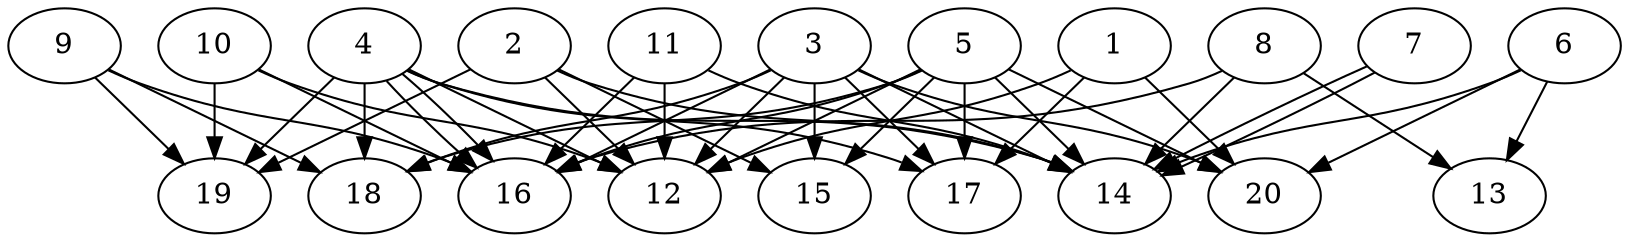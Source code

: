 // DAG automatically generated by daggen at Tue Jul 23 14:34:08 2019
// ./daggen --dot -n 20 --ccr 0.3 --fat 0.7 --regular 0.5 --density 0.8 --mindata 5242880 --maxdata 52428800 
digraph G {
  1 [size="114237440", alpha="0.02", expect_size="34271232"] 
  1 -> 12 [size ="34271232"]
  1 -> 17 [size ="34271232"]
  1 -> 20 [size ="34271232"]
  2 [size="119309653", alpha="0.09", expect_size="35792896"] 
  2 -> 12 [size ="35792896"]
  2 -> 14 [size ="35792896"]
  2 -> 15 [size ="35792896"]
  2 -> 19 [size ="35792896"]
  3 [size="20340053", alpha="0.14", expect_size="6102016"] 
  3 -> 12 [size ="6102016"]
  3 -> 14 [size ="6102016"]
  3 -> 15 [size ="6102016"]
  3 -> 16 [size ="6102016"]
  3 -> 17 [size ="6102016"]
  3 -> 18 [size ="6102016"]
  3 -> 20 [size ="6102016"]
  4 [size="26938027", alpha="0.03", expect_size="8081408"] 
  4 -> 12 [size ="8081408"]
  4 -> 14 [size ="8081408"]
  4 -> 16 [size ="8081408"]
  4 -> 16 [size ="8081408"]
  4 -> 17 [size ="8081408"]
  4 -> 18 [size ="8081408"]
  4 -> 19 [size ="8081408"]
  5 [size="147264853", alpha="0.04", expect_size="44179456"] 
  5 -> 12 [size ="44179456"]
  5 -> 14 [size ="44179456"]
  5 -> 15 [size ="44179456"]
  5 -> 16 [size ="44179456"]
  5 -> 17 [size ="44179456"]
  5 -> 18 [size ="44179456"]
  5 -> 20 [size ="44179456"]
  6 [size="172806827", alpha="0.18", expect_size="51842048"] 
  6 -> 13 [size ="51842048"]
  6 -> 14 [size ="51842048"]
  6 -> 20 [size ="51842048"]
  7 [size="79121067", alpha="0.18", expect_size="23736320"] 
  7 -> 14 [size ="23736320"]
  7 -> 14 [size ="23736320"]
  8 [size="120971947", alpha="0.08", expect_size="36291584"] 
  8 -> 13 [size ="36291584"]
  8 -> 14 [size ="36291584"]
  8 -> 16 [size ="36291584"]
  9 [size="49076907", alpha="0.16", expect_size="14723072"] 
  9 -> 16 [size ="14723072"]
  9 -> 18 [size ="14723072"]
  9 -> 19 [size ="14723072"]
  10 [size="104796160", alpha="0.14", expect_size="31438848"] 
  10 -> 12 [size ="31438848"]
  10 -> 16 [size ="31438848"]
  10 -> 19 [size ="31438848"]
  11 [size="53637120", alpha="0.13", expect_size="16091136"] 
  11 -> 12 [size ="16091136"]
  11 -> 14 [size ="16091136"]
  11 -> 16 [size ="16091136"]
  12 [size="71775573", alpha="0.12", expect_size="21532672"] 
  13 [size="142475947", alpha="0.02", expect_size="42742784"] 
  14 [size="94723413", alpha="0.05", expect_size="28417024"] 
  15 [size="115534507", alpha="0.07", expect_size="34660352"] 
  16 [size="147606187", alpha="0.02", expect_size="44281856"] 
  17 [size="131010560", alpha="0.02", expect_size="39303168"] 
  18 [size="112803840", alpha="0.17", expect_size="33841152"] 
  19 [size="174725120", alpha="0.15", expect_size="52417536"] 
  20 [size="146005333", alpha="0.05", expect_size="43801600"] 
}
